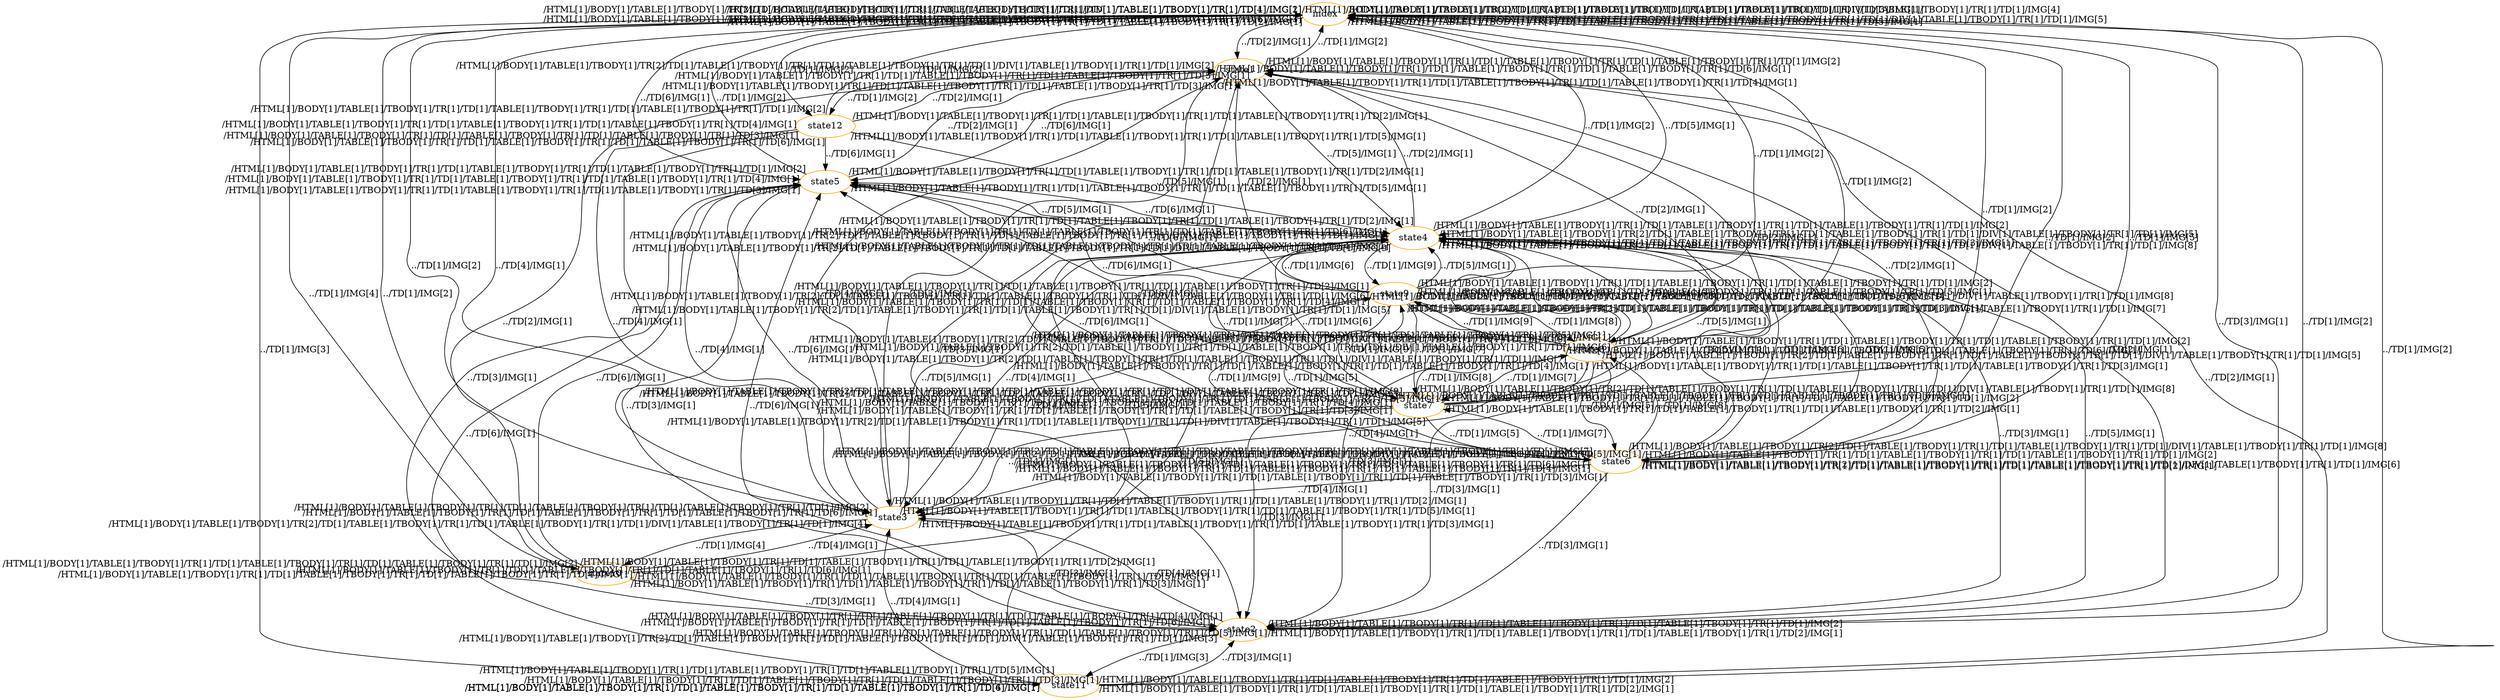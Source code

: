 digraph G {
  1 [ label="index" color="orange" ];
  2 [ label="state1" color="orange" ];
  3 [ label="state2" color="orange" ];
  4 [ label="state3" color="orange" ];
  5 [ label="state4" color="orange" ];
  6 [ label="state5" color="orange" ];
  7 [ label="state6" color="orange" ];
  8 [ label="state7" color="orange" ];
  9 [ label="state8" color="orange" ];
  10 [ label="state9" color="orange" ];
  11 [ label="state12" color="orange" ];
  12 [ label="state10" color="orange" ];
  13 [ label="state11" color="orange" ];
  1 -> 2 [ label="../TD[2]/IMG[1]" taillabel="/HTML[1]/BODY[1]/TABLE[1]/TBODY[1]/TR[1]/TD[1]/TABLE[1]/TBODY[1]/TR[1]/TD[1]/TABLE[1]/TBODY[1]/TR[1]/TD[2]/IMG[1]" ];
  2 -> 1 [ label="../TD[1]/IMG[2]" taillabel="/HTML[1]/BODY[1]/TABLE[1]/TBODY[1]/TR[1]/TD[1]/TABLE[1]/TBODY[1]/TR[1]/TD[1]/TABLE[1]/TBODY[1]/TR[1]/TD[1]/IMG[2]" ];
  2 -> 3 [ label="../TD[3]/IMG[1]" taillabel="/HTML[1]/BODY[1]/TABLE[1]/TBODY[1]/TR[1]/TD[1]/TABLE[1]/TBODY[1]/TR[1]/TD[1]/TABLE[1]/TBODY[1]/TR[1]/TD[3]/IMG[1]" ];
  3 -> 1 [ label="../TD[1]/IMG[2]" taillabel="/HTML[1]/BODY[1]/TABLE[1]/TBODY[1]/TR[1]/TD[1]/TABLE[1]/TBODY[1]/TR[1]/TD[1]/TABLE[1]/TBODY[1]/TR[1]/TD[1]/IMG[2]" ];
  3 -> 2 [ label="../TD[2]/IMG[1]" taillabel="/HTML[1]/BODY[1]/TABLE[1]/TBODY[1]/TR[1]/TD[1]/TABLE[1]/TBODY[1]/TR[1]/TD[1]/TABLE[1]/TBODY[1]/TR[1]/TD[2]/IMG[1]" ];
  3 -> 4 [ label="../TD[4]/IMG[1]" taillabel="/HTML[1]/BODY[1]/TABLE[1]/TBODY[1]/TR[1]/TD[1]/TABLE[1]/TBODY[1]/TR[1]/TD[1]/TABLE[1]/TBODY[1]/TR[1]/TD[4]/IMG[1]" ];
  4 -> 1 [ label="../TD[1]/IMG[2]" taillabel="/HTML[1]/BODY[1]/TABLE[1]/TBODY[1]/TR[1]/TD[1]/TABLE[1]/TBODY[1]/TR[1]/TD[1]/TABLE[1]/TBODY[1]/TR[1]/TD[1]/IMG[2]" ];
  4 -> 2 [ label="../TD[2]/IMG[1]" taillabel="/HTML[1]/BODY[1]/TABLE[1]/TBODY[1]/TR[1]/TD[1]/TABLE[1]/TBODY[1]/TR[1]/TD[1]/TABLE[1]/TBODY[1]/TR[1]/TD[2]/IMG[1]" ];
  4 -> 3 [ label="../TD[3]/IMG[1]" taillabel="/HTML[1]/BODY[1]/TABLE[1]/TBODY[1]/TR[1]/TD[1]/TABLE[1]/TBODY[1]/TR[1]/TD[1]/TABLE[1]/TBODY[1]/TR[1]/TD[3]/IMG[1]" ];
  4 -> 5 [ label="../TD[5]/IMG[1]" taillabel="/HTML[1]/BODY[1]/TABLE[1]/TBODY[1]/TR[1]/TD[1]/TABLE[1]/TBODY[1]/TR[1]/TD[1]/TABLE[1]/TBODY[1]/TR[1]/TD[5]/IMG[1]" ];
  5 -> 1 [ label="../TD[1]/IMG[2]" taillabel="/HTML[1]/BODY[1]/TABLE[1]/TBODY[1]/TR[1]/TD[1]/TABLE[1]/TBODY[1]/TR[1]/TD[1]/TABLE[1]/TBODY[1]/TR[1]/TD[1]/IMG[2]" ];
  5 -> 2 [ label="../TD[2]/IMG[1]" taillabel="/HTML[1]/BODY[1]/TABLE[1]/TBODY[1]/TR[1]/TD[1]/TABLE[1]/TBODY[1]/TR[1]/TD[1]/TABLE[1]/TBODY[1]/TR[1]/TD[2]/IMG[1]" ];
  5 -> 3 [ label="../TD[3]/IMG[1]" taillabel="/HTML[1]/BODY[1]/TABLE[1]/TBODY[1]/TR[1]/TD[1]/TABLE[1]/TBODY[1]/TR[1]/TD[1]/TABLE[1]/TBODY[1]/TR[1]/TD[3]/IMG[1]" ];
  5 -> 4 [ label="../TD[4]/IMG[1]" taillabel="/HTML[1]/BODY[1]/TABLE[1]/TBODY[1]/TR[1]/TD[1]/TABLE[1]/TBODY[1]/TR[1]/TD[1]/TABLE[1]/TBODY[1]/TR[1]/TD[4]/IMG[1]" ];
  5 -> 6 [ label="../TD[6]/IMG[1]" taillabel="/HTML[1]/BODY[1]/TABLE[1]/TBODY[1]/TR[1]/TD[1]/TABLE[1]/TBODY[1]/TR[1]/TD[1]/TABLE[1]/TBODY[1]/TR[1]/TD[6]/IMG[1]" ];
  6 -> 1 [ label="../TD[1]/IMG[2]" taillabel="/HTML[1]/BODY[1]/TABLE[1]/TBODY[1]/TR[1]/TD[1]/TABLE[1]/TBODY[1]/TR[1]/TD[1]/TABLE[1]/TBODY[1]/TR[1]/TD[1]/IMG[2]" ];
  6 -> 2 [ label="../TD[2]/IMG[1]" taillabel="/HTML[1]/BODY[1]/TABLE[1]/TBODY[1]/TR[1]/TD[1]/TABLE[1]/TBODY[1]/TR[1]/TD[1]/TABLE[1]/TBODY[1]/TR[1]/TD[2]/IMG[1]" ];
  6 -> 3 [ label="../TD[3]/IMG[1]" taillabel="/HTML[1]/BODY[1]/TABLE[1]/TBODY[1]/TR[1]/TD[1]/TABLE[1]/TBODY[1]/TR[1]/TD[1]/TABLE[1]/TBODY[1]/TR[1]/TD[3]/IMG[1]" ];
  6 -> 4 [ label="../TD[4]/IMG[1]" taillabel="/HTML[1]/BODY[1]/TABLE[1]/TBODY[1]/TR[1]/TD[1]/TABLE[1]/TBODY[1]/TR[1]/TD[1]/TABLE[1]/TBODY[1]/TR[1]/TD[4]/IMG[1]" ];
  6 -> 5 [ label="../TD[5]/IMG[1]" taillabel="/HTML[1]/BODY[1]/TABLE[1]/TBODY[1]/TR[1]/TD[1]/TABLE[1]/TBODY[1]/TR[1]/TD[1]/TABLE[1]/TBODY[1]/TR[1]/TD[5]/IMG[1]" ];
  5 -> 7 [ label="../TD[1]/IMG[5]" taillabel="/HTML[1]/BODY[1]/TABLE[1]/TBODY[1]/TR[2]/TD[1]/TABLE[1]/TBODY[1]/TR[1]/TD[1]/TABLE[1]/TBODY[1]/TR[1]/TD[1]/DIV[1]/TABLE[1]/TBODY[1]/TR[1]/TD[1]/IMG[5]" ];
  7 -> 1 [ label="../TD[1]/IMG[2]" taillabel="/HTML[1]/BODY[1]/TABLE[1]/TBODY[1]/TR[1]/TD[1]/TABLE[1]/TBODY[1]/TR[1]/TD[1]/TABLE[1]/TBODY[1]/TR[1]/TD[1]/IMG[2]" ];
  7 -> 2 [ label="../TD[2]/IMG[1]" taillabel="/HTML[1]/BODY[1]/TABLE[1]/TBODY[1]/TR[1]/TD[1]/TABLE[1]/TBODY[1]/TR[1]/TD[1]/TABLE[1]/TBODY[1]/TR[1]/TD[2]/IMG[1]" ];
  7 -> 3 [ label="../TD[3]/IMG[1]" taillabel="/HTML[1]/BODY[1]/TABLE[1]/TBODY[1]/TR[1]/TD[1]/TABLE[1]/TBODY[1]/TR[1]/TD[1]/TABLE[1]/TBODY[1]/TR[1]/TD[3]/IMG[1]" ];
  7 -> 4 [ label="../TD[4]/IMG[1]" taillabel="/HTML[1]/BODY[1]/TABLE[1]/TBODY[1]/TR[1]/TD[1]/TABLE[1]/TBODY[1]/TR[1]/TD[1]/TABLE[1]/TBODY[1]/TR[1]/TD[4]/IMG[1]" ];
  7 -> 5 [ label="../TD[5]/IMG[1]" taillabel="/HTML[1]/BODY[1]/TABLE[1]/TBODY[1]/TR[1]/TD[1]/TABLE[1]/TBODY[1]/TR[1]/TD[1]/TABLE[1]/TBODY[1]/TR[1]/TD[5]/IMG[1]" ];
  7 -> 6 [ label="../TD[6]/IMG[1]" taillabel="/HTML[1]/BODY[1]/TABLE[1]/TBODY[1]/TR[1]/TD[1]/TABLE[1]/TBODY[1]/TR[1]/TD[1]/TABLE[1]/TBODY[1]/TR[1]/TD[6]/IMG[1]" ];
  7 -> 5 [ label="../TD[1]/IMG[6]" taillabel="/HTML[1]/BODY[1]/TABLE[1]/TBODY[1]/TR[2]/TD[1]/TABLE[1]/TBODY[1]/TR[1]/TD[1]/TABLE[1]/TBODY[1]/TR[1]/TD[1]/DIV[1]/TABLE[1]/TBODY[1]/TR[1]/TD[1]/IMG[6]" ];
  7 -> 8 [ label="../TD[1]/IMG[7]" taillabel="/HTML[1]/BODY[1]/TABLE[1]/TBODY[1]/TR[2]/TD[1]/TABLE[1]/TBODY[1]/TR[1]/TD[1]/TABLE[1]/TBODY[1]/TR[1]/TD[1]/DIV[1]/TABLE[1]/TBODY[1]/TR[1]/TD[1]/IMG[7]" ];
  8 -> 1 [ label="../TD[1]/IMG[2]" taillabel="/HTML[1]/BODY[1]/TABLE[1]/TBODY[1]/TR[1]/TD[1]/TABLE[1]/TBODY[1]/TR[1]/TD[1]/TABLE[1]/TBODY[1]/TR[1]/TD[1]/IMG[2]" ];
  8 -> 2 [ label="../TD[2]/IMG[1]" taillabel="/HTML[1]/BODY[1]/TABLE[1]/TBODY[1]/TR[1]/TD[1]/TABLE[1]/TBODY[1]/TR[1]/TD[1]/TABLE[1]/TBODY[1]/TR[1]/TD[2]/IMG[1]" ];
  8 -> 3 [ label="../TD[3]/IMG[1]" taillabel="/HTML[1]/BODY[1]/TABLE[1]/TBODY[1]/TR[1]/TD[1]/TABLE[1]/TBODY[1]/TR[1]/TD[1]/TABLE[1]/TBODY[1]/TR[1]/TD[3]/IMG[1]" ];
  8 -> 4 [ label="../TD[4]/IMG[1]" taillabel="/HTML[1]/BODY[1]/TABLE[1]/TBODY[1]/TR[1]/TD[1]/TABLE[1]/TBODY[1]/TR[1]/TD[1]/TABLE[1]/TBODY[1]/TR[1]/TD[4]/IMG[1]" ];
  8 -> 5 [ label="../TD[5]/IMG[1]" taillabel="/HTML[1]/BODY[1]/TABLE[1]/TBODY[1]/TR[1]/TD[1]/TABLE[1]/TBODY[1]/TR[1]/TD[1]/TABLE[1]/TBODY[1]/TR[1]/TD[5]/IMG[1]" ];
  8 -> 6 [ label="../TD[6]/IMG[1]" taillabel="/HTML[1]/BODY[1]/TABLE[1]/TBODY[1]/TR[1]/TD[1]/TABLE[1]/TBODY[1]/TR[1]/TD[1]/TABLE[1]/TBODY[1]/TR[1]/TD[6]/IMG[1]" ];
  8 -> 7 [ label="../TD[1]/IMG[5]" taillabel="/HTML[1]/BODY[1]/TABLE[1]/TBODY[1]/TR[2]/TD[1]/TABLE[1]/TBODY[1]/TR[1]/TD[1]/TABLE[1]/TBODY[1]/TR[1]/TD[1]/DIV[1]/TABLE[1]/TBODY[1]/TR[1]/TD[1]/IMG[5]" ];
  8 -> 5 [ label="../TD[1]/IMG[6]" taillabel="/HTML[1]/BODY[1]/TABLE[1]/TBODY[1]/TR[2]/TD[1]/TABLE[1]/TBODY[1]/TR[1]/TD[1]/TABLE[1]/TBODY[1]/TR[1]/TD[1]/DIV[1]/TABLE[1]/TBODY[1]/TR[1]/TD[1]/IMG[6]" ];
  8 -> 9 [ label="../TD[1]/IMG[8]" taillabel="/HTML[1]/BODY[1]/TABLE[1]/TBODY[1]/TR[2]/TD[1]/TABLE[1]/TBODY[1]/TR[1]/TD[1]/TABLE[1]/TBODY[1]/TR[1]/TD[1]/DIV[1]/TABLE[1]/TBODY[1]/TR[1]/TD[1]/IMG[8]" ];
  9 -> 1 [ label="../TD[1]/IMG[2]" taillabel="/HTML[1]/BODY[1]/TABLE[1]/TBODY[1]/TR[1]/TD[1]/TABLE[1]/TBODY[1]/TR[1]/TD[1]/TABLE[1]/TBODY[1]/TR[1]/TD[1]/IMG[2]" ];
  9 -> 2 [ label="../TD[2]/IMG[1]" taillabel="/HTML[1]/BODY[1]/TABLE[1]/TBODY[1]/TR[1]/TD[1]/TABLE[1]/TBODY[1]/TR[1]/TD[1]/TABLE[1]/TBODY[1]/TR[1]/TD[2]/IMG[1]" ];
  9 -> 3 [ label="../TD[3]/IMG[1]" taillabel="/HTML[1]/BODY[1]/TABLE[1]/TBODY[1]/TR[1]/TD[1]/TABLE[1]/TBODY[1]/TR[1]/TD[1]/TABLE[1]/TBODY[1]/TR[1]/TD[3]/IMG[1]" ];
  9 -> 4 [ label="../TD[4]/IMG[1]" taillabel="/HTML[1]/BODY[1]/TABLE[1]/TBODY[1]/TR[1]/TD[1]/TABLE[1]/TBODY[1]/TR[1]/TD[1]/TABLE[1]/TBODY[1]/TR[1]/TD[4]/IMG[1]" ];
  9 -> 5 [ label="../TD[5]/IMG[1]" taillabel="/HTML[1]/BODY[1]/TABLE[1]/TBODY[1]/TR[1]/TD[1]/TABLE[1]/TBODY[1]/TR[1]/TD[1]/TABLE[1]/TBODY[1]/TR[1]/TD[5]/IMG[1]" ];
  9 -> 6 [ label="../TD[6]/IMG[1]" taillabel="/HTML[1]/BODY[1]/TABLE[1]/TBODY[1]/TR[1]/TD[1]/TABLE[1]/TBODY[1]/TR[1]/TD[1]/TABLE[1]/TBODY[1]/TR[1]/TD[6]/IMG[1]" ];
  9 -> 7 [ label="../TD[1]/IMG[5]" taillabel="/HTML[1]/BODY[1]/TABLE[1]/TBODY[1]/TR[2]/TD[1]/TABLE[1]/TBODY[1]/TR[1]/TD[1]/TABLE[1]/TBODY[1]/TR[1]/TD[1]/DIV[1]/TABLE[1]/TBODY[1]/TR[1]/TD[1]/IMG[5]" ];
  9 -> 5 [ label="../TD[1]/IMG[6]" taillabel="/HTML[1]/BODY[1]/TABLE[1]/TBODY[1]/TR[2]/TD[1]/TABLE[1]/TBODY[1]/TR[1]/TD[1]/TABLE[1]/TBODY[1]/TR[1]/TD[1]/DIV[1]/TABLE[1]/TBODY[1]/TR[1]/TD[1]/IMG[6]" ];
  9 -> 8 [ label="../TD[1]/IMG[7]" taillabel="/HTML[1]/BODY[1]/TABLE[1]/TBODY[1]/TR[2]/TD[1]/TABLE[1]/TBODY[1]/TR[1]/TD[1]/TABLE[1]/TBODY[1]/TR[1]/TD[1]/DIV[1]/TABLE[1]/TBODY[1]/TR[1]/TD[1]/IMG[7]" ];
  9 -> 10 [ label="../TD[1]/IMG[9]" taillabel="/HTML[1]/BODY[1]/TABLE[1]/TBODY[1]/TR[2]/TD[1]/TABLE[1]/TBODY[1]/TR[1]/TD[1]/TABLE[1]/TBODY[1]/TR[1]/TD[1]/DIV[1]/TABLE[1]/TBODY[1]/TR[1]/TD[1]/IMG[9]" ];
  10 -> 1 [ label="../TD[1]/IMG[2]" taillabel="/HTML[1]/BODY[1]/TABLE[1]/TBODY[1]/TR[1]/TD[1]/TABLE[1]/TBODY[1]/TR[1]/TD[1]/TABLE[1]/TBODY[1]/TR[1]/TD[1]/IMG[2]" ];
  10 -> 2 [ label="../TD[2]/IMG[1]" taillabel="/HTML[1]/BODY[1]/TABLE[1]/TBODY[1]/TR[1]/TD[1]/TABLE[1]/TBODY[1]/TR[1]/TD[1]/TABLE[1]/TBODY[1]/TR[1]/TD[2]/IMG[1]" ];
  10 -> 3 [ label="../TD[3]/IMG[1]" taillabel="/HTML[1]/BODY[1]/TABLE[1]/TBODY[1]/TR[1]/TD[1]/TABLE[1]/TBODY[1]/TR[1]/TD[1]/TABLE[1]/TBODY[1]/TR[1]/TD[3]/IMG[1]" ];
  10 -> 4 [ label="../TD[4]/IMG[1]" taillabel="/HTML[1]/BODY[1]/TABLE[1]/TBODY[1]/TR[1]/TD[1]/TABLE[1]/TBODY[1]/TR[1]/TD[1]/TABLE[1]/TBODY[1]/TR[1]/TD[4]/IMG[1]" ];
  10 -> 5 [ label="../TD[5]/IMG[1]" taillabel="/HTML[1]/BODY[1]/TABLE[1]/TBODY[1]/TR[1]/TD[1]/TABLE[1]/TBODY[1]/TR[1]/TD[1]/TABLE[1]/TBODY[1]/TR[1]/TD[5]/IMG[1]" ];
  10 -> 6 [ label="../TD[6]/IMG[1]" taillabel="/HTML[1]/BODY[1]/TABLE[1]/TBODY[1]/TR[1]/TD[1]/TABLE[1]/TBODY[1]/TR[1]/TD[1]/TABLE[1]/TBODY[1]/TR[1]/TD[6]/IMG[1]" ];
  10 -> 7 [ label="../TD[1]/IMG[5]" taillabel="/HTML[1]/BODY[1]/TABLE[1]/TBODY[1]/TR[2]/TD[1]/TABLE[1]/TBODY[1]/TR[1]/TD[1]/TABLE[1]/TBODY[1]/TR[1]/TD[1]/DIV[1]/TABLE[1]/TBODY[1]/TR[1]/TD[1]/IMG[5]" ];
  10 -> 5 [ label="../TD[1]/IMG[6]" taillabel="/HTML[1]/BODY[1]/TABLE[1]/TBODY[1]/TR[2]/TD[1]/TABLE[1]/TBODY[1]/TR[1]/TD[1]/TABLE[1]/TBODY[1]/TR[1]/TD[1]/DIV[1]/TABLE[1]/TBODY[1]/TR[1]/TD[1]/IMG[6]" ];
  10 -> 8 [ label="../TD[1]/IMG[7]" taillabel="/HTML[1]/BODY[1]/TABLE[1]/TBODY[1]/TR[2]/TD[1]/TABLE[1]/TBODY[1]/TR[1]/TD[1]/TABLE[1]/TBODY[1]/TR[1]/TD[1]/DIV[1]/TABLE[1]/TBODY[1]/TR[1]/TD[1]/IMG[7]" ];
  10 -> 9 [ label="../TD[1]/IMG[8]" taillabel="/HTML[1]/BODY[1]/TABLE[1]/TBODY[1]/TR[2]/TD[1]/TABLE[1]/TBODY[1]/TR[1]/TD[1]/TABLE[1]/TBODY[1]/TR[1]/TD[1]/DIV[1]/TABLE[1]/TBODY[1]/TR[1]/TD[1]/IMG[8]" ];
  8 -> 10 [ label="../TD[1]/IMG[9]" taillabel="/HTML[1]/BODY[1]/TABLE[1]/TBODY[1]/TR[2]/TD[1]/TABLE[1]/TBODY[1]/TR[1]/TD[1]/TABLE[1]/TBODY[1]/TR[1]/TD[1]/DIV[1]/TABLE[1]/TBODY[1]/TR[1]/TD[1]/IMG[9]" ];
  7 -> 9 [ label="../TD[1]/IMG[8]" taillabel="/HTML[1]/BODY[1]/TABLE[1]/TBODY[1]/TR[2]/TD[1]/TABLE[1]/TBODY[1]/TR[1]/TD[1]/TABLE[1]/TBODY[1]/TR[1]/TD[1]/DIV[1]/TABLE[1]/TBODY[1]/TR[1]/TD[1]/IMG[8]" ];
  7 -> 10 [ label="../TD[1]/IMG[9]" taillabel="/HTML[1]/BODY[1]/TABLE[1]/TBODY[1]/TR[2]/TD[1]/TABLE[1]/TBODY[1]/TR[1]/TD[1]/TABLE[1]/TBODY[1]/TR[1]/TD[1]/DIV[1]/TABLE[1]/TBODY[1]/TR[1]/TD[1]/IMG[9]" ];
  5 -> 8 [ label="../TD[1]/IMG[7]" taillabel="/HTML[1]/BODY[1]/TABLE[1]/TBODY[1]/TR[2]/TD[1]/TABLE[1]/TBODY[1]/TR[1]/TD[1]/TABLE[1]/TBODY[1]/TR[1]/TD[1]/DIV[1]/TABLE[1]/TBODY[1]/TR[1]/TD[1]/IMG[7]" ];
  5 -> 9 [ label="../TD[1]/IMG[8]" taillabel="/HTML[1]/BODY[1]/TABLE[1]/TBODY[1]/TR[2]/TD[1]/TABLE[1]/TBODY[1]/TR[1]/TD[1]/TABLE[1]/TBODY[1]/TR[1]/TD[1]/DIV[1]/TABLE[1]/TBODY[1]/TR[1]/TD[1]/IMG[8]" ];
  5 -> 10 [ label="../TD[1]/IMG[9]" taillabel="/HTML[1]/BODY[1]/TABLE[1]/TBODY[1]/TR[2]/TD[1]/TABLE[1]/TBODY[1]/TR[1]/TD[1]/TABLE[1]/TBODY[1]/TR[1]/TD[1]/DIV[1]/TABLE[1]/TBODY[1]/TR[1]/TD[1]/IMG[9]" ];
  4 -> 6 [ label="../TD[6]/IMG[1]" taillabel="/HTML[1]/BODY[1]/TABLE[1]/TBODY[1]/TR[1]/TD[1]/TABLE[1]/TBODY[1]/TR[1]/TD[1]/TABLE[1]/TBODY[1]/TR[1]/TD[6]/IMG[1]" ];
  4 -> 12 [ label="../TD[1]/IMG[4]" taillabel="/HTML[1]/BODY[1]/TABLE[1]/TBODY[1]/TR[2]/TD[1]/TABLE[1]/TBODY[1]/TR[1]/TD[1]/TABLE[1]/TBODY[1]/TR[1]/TD[1]/DIV[1]/TABLE[1]/TBODY[1]/TR[1]/TD[1]/IMG[4]" ];
  12 -> 1 [ label="../TD[1]/IMG[2]" taillabel="/HTML[1]/BODY[1]/TABLE[1]/TBODY[1]/TR[1]/TD[1]/TABLE[1]/TBODY[1]/TR[1]/TD[1]/TABLE[1]/TBODY[1]/TR[1]/TD[1]/IMG[2]" ];
  12 -> 2 [ label="../TD[2]/IMG[1]" taillabel="/HTML[1]/BODY[1]/TABLE[1]/TBODY[1]/TR[1]/TD[1]/TABLE[1]/TBODY[1]/TR[1]/TD[1]/TABLE[1]/TBODY[1]/TR[1]/TD[2]/IMG[1]" ];
  12 -> 3 [ label="../TD[3]/IMG[1]" taillabel="/HTML[1]/BODY[1]/TABLE[1]/TBODY[1]/TR[1]/TD[1]/TABLE[1]/TBODY[1]/TR[1]/TD[1]/TABLE[1]/TBODY[1]/TR[1]/TD[3]/IMG[1]" ];
  12 -> 4 [ label="../TD[4]/IMG[1]" taillabel="/HTML[1]/BODY[1]/TABLE[1]/TBODY[1]/TR[1]/TD[1]/TABLE[1]/TBODY[1]/TR[1]/TD[1]/TABLE[1]/TBODY[1]/TR[1]/TD[4]/IMG[1]" ];
  12 -> 5 [ label="../TD[5]/IMG[1]" taillabel="/HTML[1]/BODY[1]/TABLE[1]/TBODY[1]/TR[1]/TD[1]/TABLE[1]/TBODY[1]/TR[1]/TD[1]/TABLE[1]/TBODY[1]/TR[1]/TD[5]/IMG[1]" ];
  12 -> 6 [ label="../TD[6]/IMG[1]" taillabel="/HTML[1]/BODY[1]/TABLE[1]/TBODY[1]/TR[1]/TD[1]/TABLE[1]/TBODY[1]/TR[1]/TD[1]/TABLE[1]/TBODY[1]/TR[1]/TD[6]/IMG[1]" ];
  3 -> 5 [ label="../TD[5]/IMG[1]" taillabel="/HTML[1]/BODY[1]/TABLE[1]/TBODY[1]/TR[1]/TD[1]/TABLE[1]/TBODY[1]/TR[1]/TD[1]/TABLE[1]/TBODY[1]/TR[1]/TD[5]/IMG[1]" ];
  3 -> 6 [ label="../TD[6]/IMG[1]" taillabel="/HTML[1]/BODY[1]/TABLE[1]/TBODY[1]/TR[1]/TD[1]/TABLE[1]/TBODY[1]/TR[1]/TD[1]/TABLE[1]/TBODY[1]/TR[1]/TD[6]/IMG[1]" ];
  3 -> 13 [ label="../TD[1]/IMG[3]" taillabel="/HTML[1]/BODY[1]/TABLE[1]/TBODY[1]/TR[2]/TD[1]/TABLE[1]/TBODY[1]/TR[1]/TD[1]/TABLE[1]/TBODY[1]/TR[1]/TD[1]/DIV[1]/TABLE[1]/TBODY[1]/TR[1]/TD[1]/IMG[3]" ];
  13 -> 1 [ label="../TD[1]/IMG[2]" taillabel="/HTML[1]/BODY[1]/TABLE[1]/TBODY[1]/TR[1]/TD[1]/TABLE[1]/TBODY[1]/TR[1]/TD[1]/TABLE[1]/TBODY[1]/TR[1]/TD[1]/IMG[2]" ];
  13 -> 2 [ label="../TD[2]/IMG[1]" taillabel="/HTML[1]/BODY[1]/TABLE[1]/TBODY[1]/TR[1]/TD[1]/TABLE[1]/TBODY[1]/TR[1]/TD[1]/TABLE[1]/TBODY[1]/TR[1]/TD[2]/IMG[1]" ];
  13 -> 3 [ label="../TD[3]/IMG[1]" taillabel="/HTML[1]/BODY[1]/TABLE[1]/TBODY[1]/TR[1]/TD[1]/TABLE[1]/TBODY[1]/TR[1]/TD[1]/TABLE[1]/TBODY[1]/TR[1]/TD[3]/IMG[1]" ];
  13 -> 4 [ label="../TD[4]/IMG[1]" taillabel="/HTML[1]/BODY[1]/TABLE[1]/TBODY[1]/TR[1]/TD[1]/TABLE[1]/TBODY[1]/TR[1]/TD[1]/TABLE[1]/TBODY[1]/TR[1]/TD[4]/IMG[1]" ];
  13 -> 5 [ label="../TD[5]/IMG[1]" taillabel="/HTML[1]/BODY[1]/TABLE[1]/TBODY[1]/TR[1]/TD[1]/TABLE[1]/TBODY[1]/TR[1]/TD[1]/TABLE[1]/TBODY[1]/TR[1]/TD[5]/IMG[1]" ];
  13 -> 6 [ label="../TD[6]/IMG[1]" taillabel="/HTML[1]/BODY[1]/TABLE[1]/TBODY[1]/TR[1]/TD[1]/TABLE[1]/TBODY[1]/TR[1]/TD[1]/TABLE[1]/TBODY[1]/TR[1]/TD[6]/IMG[1]" ];
  2 -> 4 [ label="../TD[4]/IMG[1]" taillabel="/HTML[1]/BODY[1]/TABLE[1]/TBODY[1]/TR[1]/TD[1]/TABLE[1]/TBODY[1]/TR[1]/TD[1]/TABLE[1]/TBODY[1]/TR[1]/TD[4]/IMG[1]" ];
  2 -> 5 [ label="../TD[5]/IMG[1]" taillabel="/HTML[1]/BODY[1]/TABLE[1]/TBODY[1]/TR[1]/TD[1]/TABLE[1]/TBODY[1]/TR[1]/TD[1]/TABLE[1]/TBODY[1]/TR[1]/TD[5]/IMG[1]" ];
  2 -> 6 [ label="../TD[6]/IMG[1]" taillabel="/HTML[1]/BODY[1]/TABLE[1]/TBODY[1]/TR[1]/TD[1]/TABLE[1]/TBODY[1]/TR[1]/TD[1]/TABLE[1]/TBODY[1]/TR[1]/TD[6]/IMG[1]" ];
  2 -> 11 [ label="../TD[1]/IMG[2]" taillabel="/HTML[1]/BODY[1]/TABLE[1]/TBODY[1]/TR[2]/TD[1]/TABLE[1]/TBODY[1]/TR[1]/TD[1]/TABLE[1]/TBODY[1]/TR[1]/TD[1]/DIV[1]/TABLE[1]/TBODY[1]/TR[1]/TD[1]/IMG[2]" ];
  11 -> 1 [ label="../TD[1]/IMG[2]" taillabel="/HTML[1]/BODY[1]/TABLE[1]/TBODY[1]/TR[1]/TD[1]/TABLE[1]/TBODY[1]/TR[1]/TD[1]/TABLE[1]/TBODY[1]/TR[1]/TD[1]/IMG[2]" ];
  11 -> 2 [ label="../TD[2]/IMG[1]" taillabel="/HTML[1]/BODY[1]/TABLE[1]/TBODY[1]/TR[1]/TD[1]/TABLE[1]/TBODY[1]/TR[1]/TD[1]/TABLE[1]/TBODY[1]/TR[1]/TD[2]/IMG[1]" ];
  11 -> 3 [ label="../TD[3]/IMG[1]" taillabel="/HTML[1]/BODY[1]/TABLE[1]/TBODY[1]/TR[1]/TD[1]/TABLE[1]/TBODY[1]/TR[1]/TD[1]/TABLE[1]/TBODY[1]/TR[1]/TD[3]/IMG[1]" ];
  11 -> 4 [ label="../TD[4]/IMG[1]" taillabel="/HTML[1]/BODY[1]/TABLE[1]/TBODY[1]/TR[1]/TD[1]/TABLE[1]/TBODY[1]/TR[1]/TD[1]/TABLE[1]/TBODY[1]/TR[1]/TD[4]/IMG[1]" ];
  11 -> 5 [ label="../TD[5]/IMG[1]" taillabel="/HTML[1]/BODY[1]/TABLE[1]/TBODY[1]/TR[1]/TD[1]/TABLE[1]/TBODY[1]/TR[1]/TD[1]/TABLE[1]/TBODY[1]/TR[1]/TD[5]/IMG[1]" ];
  11 -> 6 [ label="../TD[6]/IMG[1]" taillabel="/HTML[1]/BODY[1]/TABLE[1]/TBODY[1]/TR[1]/TD[1]/TABLE[1]/TBODY[1]/TR[1]/TD[1]/TABLE[1]/TBODY[1]/TR[1]/TD[6]/IMG[1]" ];
  1 -> 3 [ label="../TD[3]/IMG[1]" taillabel="/HTML[1]/BODY[1]/TABLE[1]/TBODY[1]/TR[1]/TD[1]/TABLE[1]/TBODY[1]/TR[1]/TD[1]/TABLE[1]/TBODY[1]/TR[1]/TD[3]/IMG[1]" ];
  1 -> 4 [ label="../TD[4]/IMG[1]" taillabel="/HTML[1]/BODY[1]/TABLE[1]/TBODY[1]/TR[1]/TD[1]/TABLE[1]/TBODY[1]/TR[1]/TD[1]/TABLE[1]/TBODY[1]/TR[1]/TD[4]/IMG[1]" ];
  1 -> 5 [ label="../TD[5]/IMG[1]" taillabel="/HTML[1]/BODY[1]/TABLE[1]/TBODY[1]/TR[1]/TD[1]/TABLE[1]/TBODY[1]/TR[1]/TD[1]/TABLE[1]/TBODY[1]/TR[1]/TD[5]/IMG[1]" ];
  1 -> 6 [ label="../TD[6]/IMG[1]" taillabel="/HTML[1]/BODY[1]/TABLE[1]/TBODY[1]/TR[1]/TD[1]/TABLE[1]/TBODY[1]/TR[1]/TD[1]/TABLE[1]/TBODY[1]/TR[1]/TD[6]/IMG[1]" ];
  1 -> 11 [ label="../TD[1]/IMG[2]" taillabel="/HTML[1]/BODY[1]/TABLE[1]/TBODY[1]/TR[2]/TD[1]/TABLE[1]/TBODY[1]/TR[1]/TD[1]/TABLE[1]/TBODY[1]/TR[1]/TD[1]/DIV[1]/TABLE[1]/TBODY[1]/TR[1]/TD[1]/IMG[2]" ];
  1 -> 13 [ label="../TD[1]/IMG[3]" taillabel="/HTML[1]/BODY[1]/TABLE[1]/TBODY[1]/TR[2]/TD[1]/TABLE[1]/TBODY[1]/TR[1]/TD[1]/TABLE[1]/TBODY[1]/TR[1]/TD[1]/DIV[1]/TABLE[1]/TBODY[1]/TR[1]/TD[1]/IMG[3]" ];
  1 -> 12 [ label="../TD[1]/IMG[4]" taillabel="/HTML[1]/BODY[1]/TABLE[1]/TBODY[1]/TR[2]/TD[1]/TABLE[1]/TBODY[1]/TR[1]/TD[1]/TABLE[1]/TBODY[1]/TR[1]/TD[1]/DIV[1]/TABLE[1]/TBODY[1]/TR[1]/TD[1]/IMG[4]" ];
  1 -> 7 [ label="../TD[1]/IMG[5]" taillabel="/HTML[1]/BODY[1]/TABLE[1]/TBODY[1]/TR[2]/TD[1]/TABLE[1]/TBODY[1]/TR[1]/TD[1]/TABLE[1]/TBODY[1]/TR[1]/TD[1]/DIV[1]/TABLE[1]/TBODY[1]/TR[1]/TD[1]/IMG[5]" ];
}
